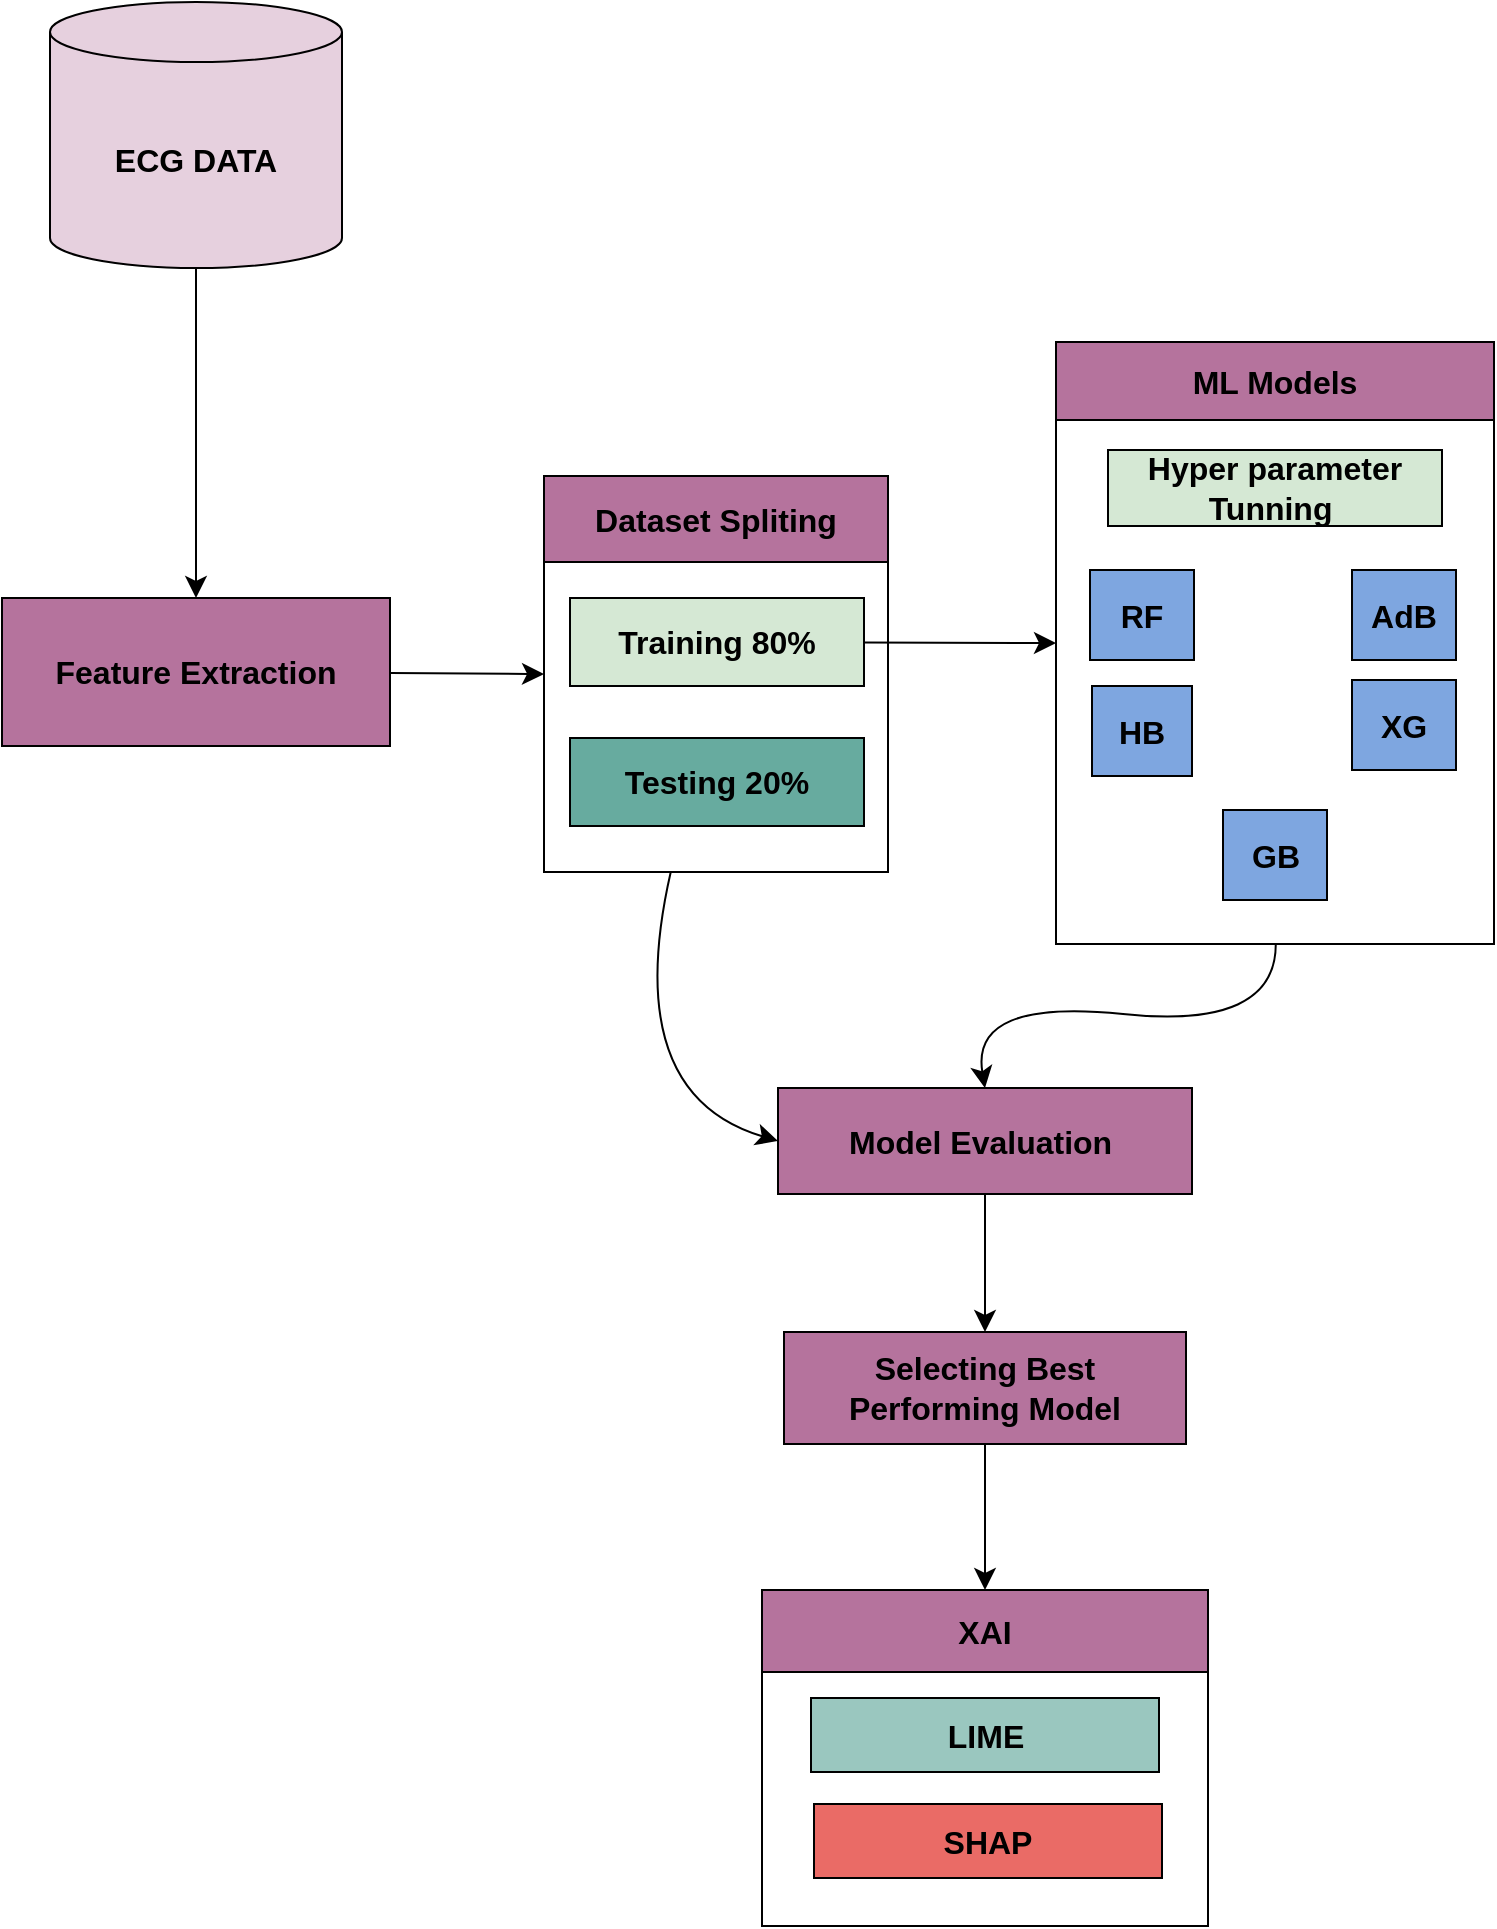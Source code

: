 <mxfile version="21.3.7" type="github">
  <diagram name="Page-1" id="6ZYcv51MX9OuspqFBSPm">
    <mxGraphModel dx="1035" dy="856" grid="0" gridSize="10" guides="1" tooltips="1" connect="1" arrows="1" fold="1" page="1" pageScale="1" pageWidth="827" pageHeight="1169" math="0" shadow="0">
      <root>
        <mxCell id="0" />
        <mxCell id="1" parent="0" />
        <mxCell id="agN4V2JIBiIh4CW-Taa6-34" style="edgeStyle=none;curved=1;rounded=0;orthogonalLoop=1;jettySize=auto;html=1;entryX=0;entryY=0.5;entryDx=0;entryDy=0;fontSize=12;startSize=8;endSize=8;" edge="1" parent="1" source="agN4V2JIBiIh4CW-Taa6-3" target="agN4V2JIBiIh4CW-Taa6-21">
          <mxGeometry relative="1" as="geometry">
            <Array as="points">
              <mxPoint x="356" y="659" />
            </Array>
          </mxGeometry>
        </mxCell>
        <mxCell id="agN4V2JIBiIh4CW-Taa6-3" value="" style="rounded=0;whiteSpace=wrap;html=1;fontSize=16;" vertex="1" parent="1">
          <mxGeometry x="318" y="350" width="172" height="198" as="geometry" />
        </mxCell>
        <mxCell id="agN4V2JIBiIh4CW-Taa6-4" value="&lt;b&gt;Dataset Spliting&lt;/b&gt;" style="rounded=0;whiteSpace=wrap;html=1;fontSize=16;fillColor=#B5739D;" vertex="1" parent="1">
          <mxGeometry x="318" y="350" width="172" height="43" as="geometry" />
        </mxCell>
        <mxCell id="agN4V2JIBiIh4CW-Taa6-29" style="edgeStyle=none;curved=1;rounded=0;orthogonalLoop=1;jettySize=auto;html=1;entryX=0;entryY=0.5;entryDx=0;entryDy=0;fontSize=12;startSize=8;endSize=8;entryPerimeter=0;" edge="1" parent="1" source="agN4V2JIBiIh4CW-Taa6-5" target="agN4V2JIBiIh4CW-Taa6-10">
          <mxGeometry relative="1" as="geometry" />
        </mxCell>
        <mxCell id="agN4V2JIBiIh4CW-Taa6-5" value="&lt;b&gt;Training 80%&lt;/b&gt;" style="rounded=0;whiteSpace=wrap;html=1;fontSize=16;fillColor=#D5E8D4;" vertex="1" parent="1">
          <mxGeometry x="331" y="411" width="147" height="44" as="geometry" />
        </mxCell>
        <mxCell id="agN4V2JIBiIh4CW-Taa6-6" value="&lt;b&gt;Testing 20%&lt;/b&gt;" style="rounded=0;whiteSpace=wrap;html=1;fontSize=16;rotation=0;direction=west;fillColor=#67AB9F;" vertex="1" parent="1">
          <mxGeometry x="331" y="481" width="147" height="44" as="geometry" />
        </mxCell>
        <mxCell id="agN4V2JIBiIh4CW-Taa6-33" style="edgeStyle=none;curved=1;rounded=0;orthogonalLoop=1;jettySize=auto;html=1;entryX=0.5;entryY=0;entryDx=0;entryDy=0;fontSize=12;startSize=8;endSize=8;" edge="1" parent="1" source="agN4V2JIBiIh4CW-Taa6-10" target="agN4V2JIBiIh4CW-Taa6-21">
          <mxGeometry relative="1" as="geometry">
            <Array as="points">
              <mxPoint x="684" y="627" />
              <mxPoint x="531" y="611" />
            </Array>
          </mxGeometry>
        </mxCell>
        <mxCell id="agN4V2JIBiIh4CW-Taa6-10" value="" style="rounded=0;whiteSpace=wrap;html=1;fontSize=16;" vertex="1" parent="1">
          <mxGeometry x="574" y="283" width="219" height="301" as="geometry" />
        </mxCell>
        <mxCell id="agN4V2JIBiIh4CW-Taa6-11" value="&lt;b&gt;ML Models&lt;/b&gt;" style="rounded=0;whiteSpace=wrap;html=1;fontSize=16;fillColor=#B5739D;" vertex="1" parent="1">
          <mxGeometry x="574" y="283" width="219" height="39" as="geometry" />
        </mxCell>
        <mxCell id="agN4V2JIBiIh4CW-Taa6-12" value="&lt;b&gt;HB&lt;/b&gt;" style="rounded=0;whiteSpace=wrap;html=1;fontSize=16;fillColor=#7EA6E0;" vertex="1" parent="1">
          <mxGeometry x="592" y="455" width="50" height="45" as="geometry" />
        </mxCell>
        <mxCell id="agN4V2JIBiIh4CW-Taa6-13" value="&lt;b&gt;AdB&lt;/b&gt;" style="rounded=0;whiteSpace=wrap;html=1;fontSize=16;fillColor=#7EA6E0;" vertex="1" parent="1">
          <mxGeometry x="722" y="397" width="52" height="45" as="geometry" />
        </mxCell>
        <mxCell id="agN4V2JIBiIh4CW-Taa6-15" value="&lt;b&gt;RF&lt;/b&gt;" style="rounded=0;whiteSpace=wrap;html=1;fontSize=16;fillColor=#7EA6E0;" vertex="1" parent="1">
          <mxGeometry x="591" y="397" width="52" height="45" as="geometry" />
        </mxCell>
        <mxCell id="agN4V2JIBiIh4CW-Taa6-16" value="&lt;b&gt;XG&lt;/b&gt;" style="rounded=0;whiteSpace=wrap;html=1;fontSize=16;fillColor=#7EA6E0;" vertex="1" parent="1">
          <mxGeometry x="722" y="452" width="52" height="45" as="geometry" />
        </mxCell>
        <mxCell id="agN4V2JIBiIh4CW-Taa6-17" value="&lt;b&gt;GB&lt;/b&gt;" style="rounded=0;whiteSpace=wrap;html=1;fontSize=16;fillColor=#7EA6E0;" vertex="1" parent="1">
          <mxGeometry x="657.5" y="517" width="52" height="45" as="geometry" />
        </mxCell>
        <mxCell id="agN4V2JIBiIh4CW-Taa6-20" value="&lt;b&gt;Hyper parameter Tunning&amp;nbsp;&lt;/b&gt;" style="rounded=0;whiteSpace=wrap;html=1;fontSize=16;fillColor=#D5E8D4;" vertex="1" parent="1">
          <mxGeometry x="600" y="337" width="167" height="38" as="geometry" />
        </mxCell>
        <mxCell id="agN4V2JIBiIh4CW-Taa6-35" style="edgeStyle=none;curved=1;rounded=0;orthogonalLoop=1;jettySize=auto;html=1;entryX=0.5;entryY=0;entryDx=0;entryDy=0;fontSize=12;startSize=8;endSize=8;" edge="1" parent="1" source="agN4V2JIBiIh4CW-Taa6-21" target="agN4V2JIBiIh4CW-Taa6-23">
          <mxGeometry relative="1" as="geometry" />
        </mxCell>
        <mxCell id="agN4V2JIBiIh4CW-Taa6-21" value="&lt;b&gt;Model Evaluation&amp;nbsp;&lt;/b&gt;" style="rounded=0;whiteSpace=wrap;html=1;fontSize=16;fillColor=#B5739D;" vertex="1" parent="1">
          <mxGeometry x="435" y="656" width="207" height="53" as="geometry" />
        </mxCell>
        <mxCell id="agN4V2JIBiIh4CW-Taa6-37" style="edgeStyle=none;curved=1;rounded=0;orthogonalLoop=1;jettySize=auto;html=1;entryX=0.5;entryY=0;entryDx=0;entryDy=0;fontSize=12;startSize=8;endSize=8;" edge="1" parent="1" source="agN4V2JIBiIh4CW-Taa6-23" target="agN4V2JIBiIh4CW-Taa6-26">
          <mxGeometry relative="1" as="geometry" />
        </mxCell>
        <mxCell id="agN4V2JIBiIh4CW-Taa6-23" value="&lt;b&gt;Selecting Best Performing Model&lt;/b&gt;" style="rounded=0;whiteSpace=wrap;html=1;fontSize=16;fillColor=#B5739D;" vertex="1" parent="1">
          <mxGeometry x="438" y="778" width="201" height="56" as="geometry" />
        </mxCell>
        <mxCell id="agN4V2JIBiIh4CW-Taa6-25" value="" style="rounded=0;whiteSpace=wrap;html=1;fontSize=16;" vertex="1" parent="1">
          <mxGeometry x="427" y="907" width="223" height="168" as="geometry" />
        </mxCell>
        <mxCell id="agN4V2JIBiIh4CW-Taa6-26" value="&lt;b&gt;XAI&lt;/b&gt;" style="rounded=0;whiteSpace=wrap;html=1;fontSize=16;fillColor=#B5739D;" vertex="1" parent="1">
          <mxGeometry x="427" y="907" width="223" height="41" as="geometry" />
        </mxCell>
        <mxCell id="agN4V2JIBiIh4CW-Taa6-27" value="&lt;b&gt;LIME&lt;/b&gt;" style="rounded=0;whiteSpace=wrap;html=1;fontSize=16;fillColor=#9AC7BF;" vertex="1" parent="1">
          <mxGeometry x="451.5" y="961" width="174" height="37" as="geometry" />
        </mxCell>
        <mxCell id="agN4V2JIBiIh4CW-Taa6-28" value="&lt;b&gt;SHAP&lt;/b&gt;" style="rounded=0;whiteSpace=wrap;html=1;fontSize=16;fillColor=#EA6B66;" vertex="1" parent="1">
          <mxGeometry x="453" y="1014" width="174" height="37" as="geometry" />
        </mxCell>
        <mxCell id="agN4V2JIBiIh4CW-Taa6-41" style="edgeStyle=none;curved=1;rounded=0;orthogonalLoop=1;jettySize=auto;html=1;entryX=0.5;entryY=0;entryDx=0;entryDy=0;fontSize=12;startSize=8;endSize=8;" edge="1" parent="1" source="agN4V2JIBiIh4CW-Taa6-38" target="agN4V2JIBiIh4CW-Taa6-39">
          <mxGeometry relative="1" as="geometry" />
        </mxCell>
        <mxCell id="agN4V2JIBiIh4CW-Taa6-38" value="&lt;b&gt;ECG DATA&lt;/b&gt;" style="shape=cylinder3;whiteSpace=wrap;html=1;boundedLbl=1;backgroundOutline=1;size=15;fontSize=16;fillColor=#E6D0DE;" vertex="1" parent="1">
          <mxGeometry x="71" y="113" width="146" height="133" as="geometry" />
        </mxCell>
        <mxCell id="agN4V2JIBiIh4CW-Taa6-40" style="edgeStyle=none;curved=1;rounded=0;orthogonalLoop=1;jettySize=auto;html=1;entryX=0;entryY=0.5;entryDx=0;entryDy=0;fontSize=12;startSize=8;endSize=8;" edge="1" parent="1" source="agN4V2JIBiIh4CW-Taa6-39" target="agN4V2JIBiIh4CW-Taa6-3">
          <mxGeometry relative="1" as="geometry" />
        </mxCell>
        <mxCell id="agN4V2JIBiIh4CW-Taa6-39" value="&lt;b&gt;Feature Extraction&lt;/b&gt;" style="rounded=0;whiteSpace=wrap;html=1;fontSize=16;fillColor=#B5739D;" vertex="1" parent="1">
          <mxGeometry x="47" y="411" width="194" height="74" as="geometry" />
        </mxCell>
      </root>
    </mxGraphModel>
  </diagram>
</mxfile>
